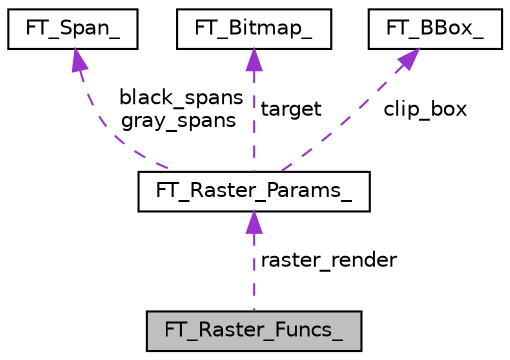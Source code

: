 digraph "FT_Raster_Funcs_"
{
 // LATEX_PDF_SIZE
  edge [fontname="Helvetica",fontsize="10",labelfontname="Helvetica",labelfontsize="10"];
  node [fontname="Helvetica",fontsize="10",shape=record];
  Node1 [label="FT_Raster_Funcs_",height=0.2,width=0.4,color="black", fillcolor="grey75", style="filled", fontcolor="black",tooltip=" "];
  Node2 -> Node1 [dir="back",color="darkorchid3",fontsize="10",style="dashed",label=" raster_render" ,fontname="Helvetica"];
  Node2 [label="FT_Raster_Params_",height=0.2,width=0.4,color="black", fillcolor="white", style="filled",URL="$dc/d74/structFT__Raster__Params__.html",tooltip=" "];
  Node3 -> Node2 [dir="back",color="darkorchid3",fontsize="10",style="dashed",label=" black_spans\ngray_spans" ,fontname="Helvetica"];
  Node3 [label="FT_Span_",height=0.2,width=0.4,color="black", fillcolor="white", style="filled",URL="$d4/dd0/structFT__Span__.html",tooltip=" "];
  Node4 -> Node2 [dir="back",color="darkorchid3",fontsize="10",style="dashed",label=" target" ,fontname="Helvetica"];
  Node4 [label="FT_Bitmap_",height=0.2,width=0.4,color="black", fillcolor="white", style="filled",URL="$dd/d08/structFT__Bitmap__.html",tooltip=" "];
  Node5 -> Node2 [dir="back",color="darkorchid3",fontsize="10",style="dashed",label=" clip_box" ,fontname="Helvetica"];
  Node5 [label="FT_BBox_",height=0.2,width=0.4,color="black", fillcolor="white", style="filled",URL="$d2/d52/structFT__BBox__.html",tooltip=" "];
}
